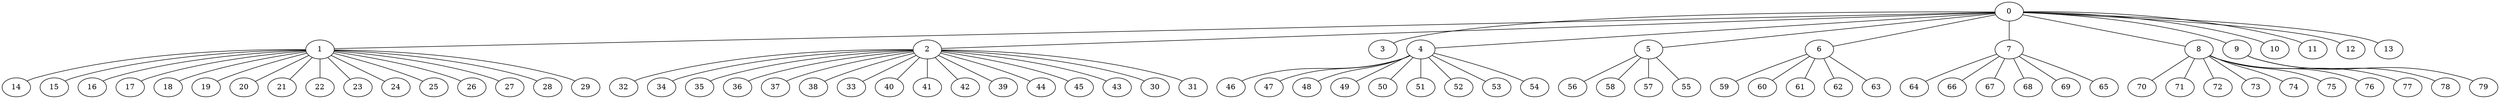 
graph graphname {
    0 -- 1
0 -- 2
0 -- 3
0 -- 4
0 -- 5
0 -- 6
0 -- 7
0 -- 8
0 -- 9
0 -- 10
0 -- 11
0 -- 12
0 -- 13
1 -- 14
1 -- 15
1 -- 16
1 -- 17
1 -- 18
1 -- 19
1 -- 20
1 -- 21
1 -- 22
1 -- 23
1 -- 24
1 -- 25
1 -- 26
1 -- 27
1 -- 28
1 -- 29
2 -- 32
2 -- 34
2 -- 35
2 -- 36
2 -- 37
2 -- 38
2 -- 33
2 -- 40
2 -- 41
2 -- 42
2 -- 39
2 -- 44
2 -- 45
2 -- 43
2 -- 30
2 -- 31
4 -- 46
4 -- 47
4 -- 48
4 -- 49
4 -- 50
4 -- 51
4 -- 52
4 -- 53
4 -- 54
5 -- 56
5 -- 58
5 -- 57
5 -- 55
6 -- 59
6 -- 60
6 -- 61
6 -- 62
6 -- 63
7 -- 64
7 -- 66
7 -- 67
7 -- 68
7 -- 69
7 -- 65
8 -- 70
8 -- 71
8 -- 72
8 -- 73
8 -- 74
8 -- 75
8 -- 76
8 -- 77
9 -- 78
9 -- 79

}
